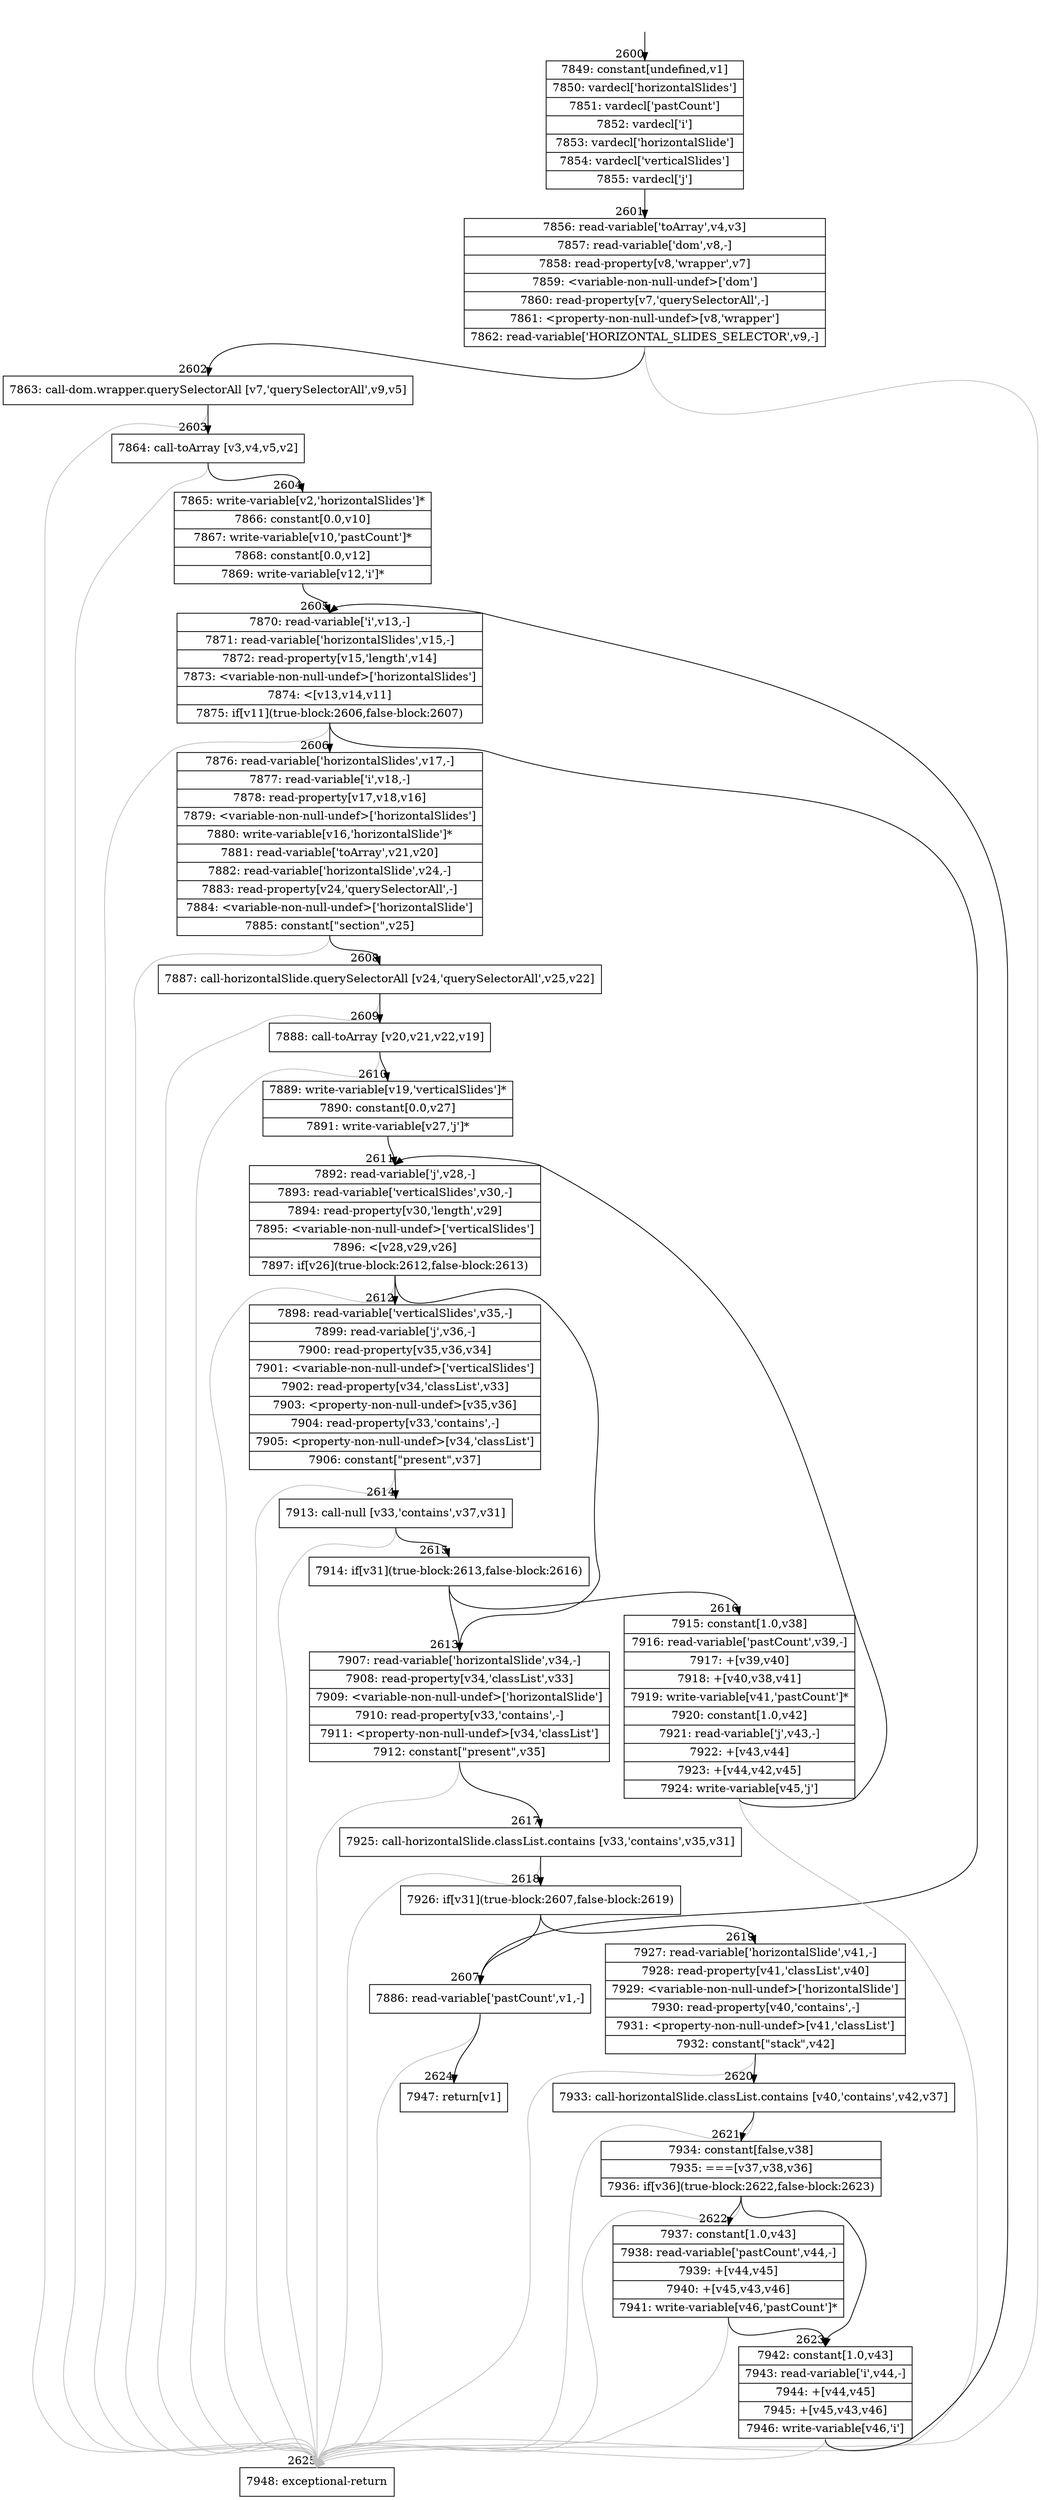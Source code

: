 digraph {
rankdir="TD"
BB_entry163[shape=none,label=""];
BB_entry163 -> BB2600 [tailport=s, headport=n, headlabel="    2600"]
BB2600 [shape=record label="{7849: constant[undefined,v1]|7850: vardecl['horizontalSlides']|7851: vardecl['pastCount']|7852: vardecl['i']|7853: vardecl['horizontalSlide']|7854: vardecl['verticalSlides']|7855: vardecl['j']}" ] 
BB2600 -> BB2601 [tailport=s, headport=n, headlabel="      2601"]
BB2601 [shape=record label="{7856: read-variable['toArray',v4,v3]|7857: read-variable['dom',v8,-]|7858: read-property[v8,'wrapper',v7]|7859: \<variable-non-null-undef\>['dom']|7860: read-property[v7,'querySelectorAll',-]|7861: \<property-non-null-undef\>[v8,'wrapper']|7862: read-variable['HORIZONTAL_SLIDES_SELECTOR',v9,-]}" ] 
BB2601 -> BB2602 [tailport=s, headport=n, headlabel="      2602"]
BB2601 -> BB2625 [tailport=s, headport=n, color=gray, headlabel="      2625"]
BB2602 [shape=record label="{7863: call-dom.wrapper.querySelectorAll [v7,'querySelectorAll',v9,v5]}" ] 
BB2602 -> BB2603 [tailport=s, headport=n, headlabel="      2603"]
BB2602 -> BB2625 [tailport=s, headport=n, color=gray]
BB2603 [shape=record label="{7864: call-toArray [v3,v4,v5,v2]}" ] 
BB2603 -> BB2604 [tailport=s, headport=n, headlabel="      2604"]
BB2603 -> BB2625 [tailport=s, headport=n, color=gray]
BB2604 [shape=record label="{7865: write-variable[v2,'horizontalSlides']*|7866: constant[0.0,v10]|7867: write-variable[v10,'pastCount']*|7868: constant[0.0,v12]|7869: write-variable[v12,'i']*}" ] 
BB2604 -> BB2605 [tailport=s, headport=n, headlabel="      2605"]
BB2605 [shape=record label="{7870: read-variable['i',v13,-]|7871: read-variable['horizontalSlides',v15,-]|7872: read-property[v15,'length',v14]|7873: \<variable-non-null-undef\>['horizontalSlides']|7874: \<[v13,v14,v11]|7875: if[v11](true-block:2606,false-block:2607)}" ] 
BB2605 -> BB2606 [tailport=s, headport=n, headlabel="      2606"]
BB2605 -> BB2607 [tailport=s, headport=n, headlabel="      2607"]
BB2605 -> BB2625 [tailport=s, headport=n, color=gray]
BB2606 [shape=record label="{7876: read-variable['horizontalSlides',v17,-]|7877: read-variable['i',v18,-]|7878: read-property[v17,v18,v16]|7879: \<variable-non-null-undef\>['horizontalSlides']|7880: write-variable[v16,'horizontalSlide']*|7881: read-variable['toArray',v21,v20]|7882: read-variable['horizontalSlide',v24,-]|7883: read-property[v24,'querySelectorAll',-]|7884: \<variable-non-null-undef\>['horizontalSlide']|7885: constant[\"section\",v25]}" ] 
BB2606 -> BB2608 [tailport=s, headport=n, headlabel="      2608"]
BB2606 -> BB2625 [tailport=s, headport=n, color=gray]
BB2607 [shape=record label="{7886: read-variable['pastCount',v1,-]}" ] 
BB2607 -> BB2624 [tailport=s, headport=n, headlabel="      2624"]
BB2607 -> BB2625 [tailport=s, headport=n, color=gray]
BB2608 [shape=record label="{7887: call-horizontalSlide.querySelectorAll [v24,'querySelectorAll',v25,v22]}" ] 
BB2608 -> BB2609 [tailport=s, headport=n, headlabel="      2609"]
BB2608 -> BB2625 [tailport=s, headport=n, color=gray]
BB2609 [shape=record label="{7888: call-toArray [v20,v21,v22,v19]}" ] 
BB2609 -> BB2610 [tailport=s, headport=n, headlabel="      2610"]
BB2609 -> BB2625 [tailport=s, headport=n, color=gray]
BB2610 [shape=record label="{7889: write-variable[v19,'verticalSlides']*|7890: constant[0.0,v27]|7891: write-variable[v27,'j']*}" ] 
BB2610 -> BB2611 [tailport=s, headport=n, headlabel="      2611"]
BB2611 [shape=record label="{7892: read-variable['j',v28,-]|7893: read-variable['verticalSlides',v30,-]|7894: read-property[v30,'length',v29]|7895: \<variable-non-null-undef\>['verticalSlides']|7896: \<[v28,v29,v26]|7897: if[v26](true-block:2612,false-block:2613)}" ] 
BB2611 -> BB2612 [tailport=s, headport=n, headlabel="      2612"]
BB2611 -> BB2613 [tailport=s, headport=n, headlabel="      2613"]
BB2611 -> BB2625 [tailport=s, headport=n, color=gray]
BB2612 [shape=record label="{7898: read-variable['verticalSlides',v35,-]|7899: read-variable['j',v36,-]|7900: read-property[v35,v36,v34]|7901: \<variable-non-null-undef\>['verticalSlides']|7902: read-property[v34,'classList',v33]|7903: \<property-non-null-undef\>[v35,v36]|7904: read-property[v33,'contains',-]|7905: \<property-non-null-undef\>[v34,'classList']|7906: constant[\"present\",v37]}" ] 
BB2612 -> BB2614 [tailport=s, headport=n, headlabel="      2614"]
BB2612 -> BB2625 [tailport=s, headport=n, color=gray]
BB2613 [shape=record label="{7907: read-variable['horizontalSlide',v34,-]|7908: read-property[v34,'classList',v33]|7909: \<variable-non-null-undef\>['horizontalSlide']|7910: read-property[v33,'contains',-]|7911: \<property-non-null-undef\>[v34,'classList']|7912: constant[\"present\",v35]}" ] 
BB2613 -> BB2617 [tailport=s, headport=n, headlabel="      2617"]
BB2613 -> BB2625 [tailport=s, headport=n, color=gray]
BB2614 [shape=record label="{7913: call-null [v33,'contains',v37,v31]}" ] 
BB2614 -> BB2615 [tailport=s, headport=n, headlabel="      2615"]
BB2614 -> BB2625 [tailport=s, headport=n, color=gray]
BB2615 [shape=record label="{7914: if[v31](true-block:2613,false-block:2616)}" ] 
BB2615 -> BB2613 [tailport=s, headport=n]
BB2615 -> BB2616 [tailport=s, headport=n, headlabel="      2616"]
BB2616 [shape=record label="{7915: constant[1.0,v38]|7916: read-variable['pastCount',v39,-]|7917: +[v39,v40]|7918: +[v40,v38,v41]|7919: write-variable[v41,'pastCount']*|7920: constant[1.0,v42]|7921: read-variable['j',v43,-]|7922: +[v43,v44]|7923: +[v44,v42,v45]|7924: write-variable[v45,'j']}" ] 
BB2616 -> BB2611 [tailport=s, headport=n]
BB2616 -> BB2625 [tailport=s, headport=n, color=gray]
BB2617 [shape=record label="{7925: call-horizontalSlide.classList.contains [v33,'contains',v35,v31]}" ] 
BB2617 -> BB2618 [tailport=s, headport=n, headlabel="      2618"]
BB2617 -> BB2625 [tailport=s, headport=n, color=gray]
BB2618 [shape=record label="{7926: if[v31](true-block:2607,false-block:2619)}" ] 
BB2618 -> BB2607 [tailport=s, headport=n]
BB2618 -> BB2619 [tailport=s, headport=n, headlabel="      2619"]
BB2619 [shape=record label="{7927: read-variable['horizontalSlide',v41,-]|7928: read-property[v41,'classList',v40]|7929: \<variable-non-null-undef\>['horizontalSlide']|7930: read-property[v40,'contains',-]|7931: \<property-non-null-undef\>[v41,'classList']|7932: constant[\"stack\",v42]}" ] 
BB2619 -> BB2620 [tailport=s, headport=n, headlabel="      2620"]
BB2619 -> BB2625 [tailport=s, headport=n, color=gray]
BB2620 [shape=record label="{7933: call-horizontalSlide.classList.contains [v40,'contains',v42,v37]}" ] 
BB2620 -> BB2621 [tailport=s, headport=n, headlabel="      2621"]
BB2620 -> BB2625 [tailport=s, headport=n, color=gray]
BB2621 [shape=record label="{7934: constant[false,v38]|7935: ===[v37,v38,v36]|7936: if[v36](true-block:2622,false-block:2623)}" ] 
BB2621 -> BB2622 [tailport=s, headport=n, headlabel="      2622"]
BB2621 -> BB2623 [tailport=s, headport=n, headlabel="      2623"]
BB2621 -> BB2625 [tailport=s, headport=n, color=gray]
BB2622 [shape=record label="{7937: constant[1.0,v43]|7938: read-variable['pastCount',v44,-]|7939: +[v44,v45]|7940: +[v45,v43,v46]|7941: write-variable[v46,'pastCount']*}" ] 
BB2622 -> BB2623 [tailport=s, headport=n]
BB2622 -> BB2625 [tailport=s, headport=n, color=gray]
BB2623 [shape=record label="{7942: constant[1.0,v43]|7943: read-variable['i',v44,-]|7944: +[v44,v45]|7945: +[v45,v43,v46]|7946: write-variable[v46,'i']}" ] 
BB2623 -> BB2605 [tailport=s, headport=n]
BB2623 -> BB2625 [tailport=s, headport=n, color=gray]
BB2624 [shape=record label="{7947: return[v1]}" ] 
BB2625 [shape=record label="{7948: exceptional-return}" ] 
//#$~ 3039
}
